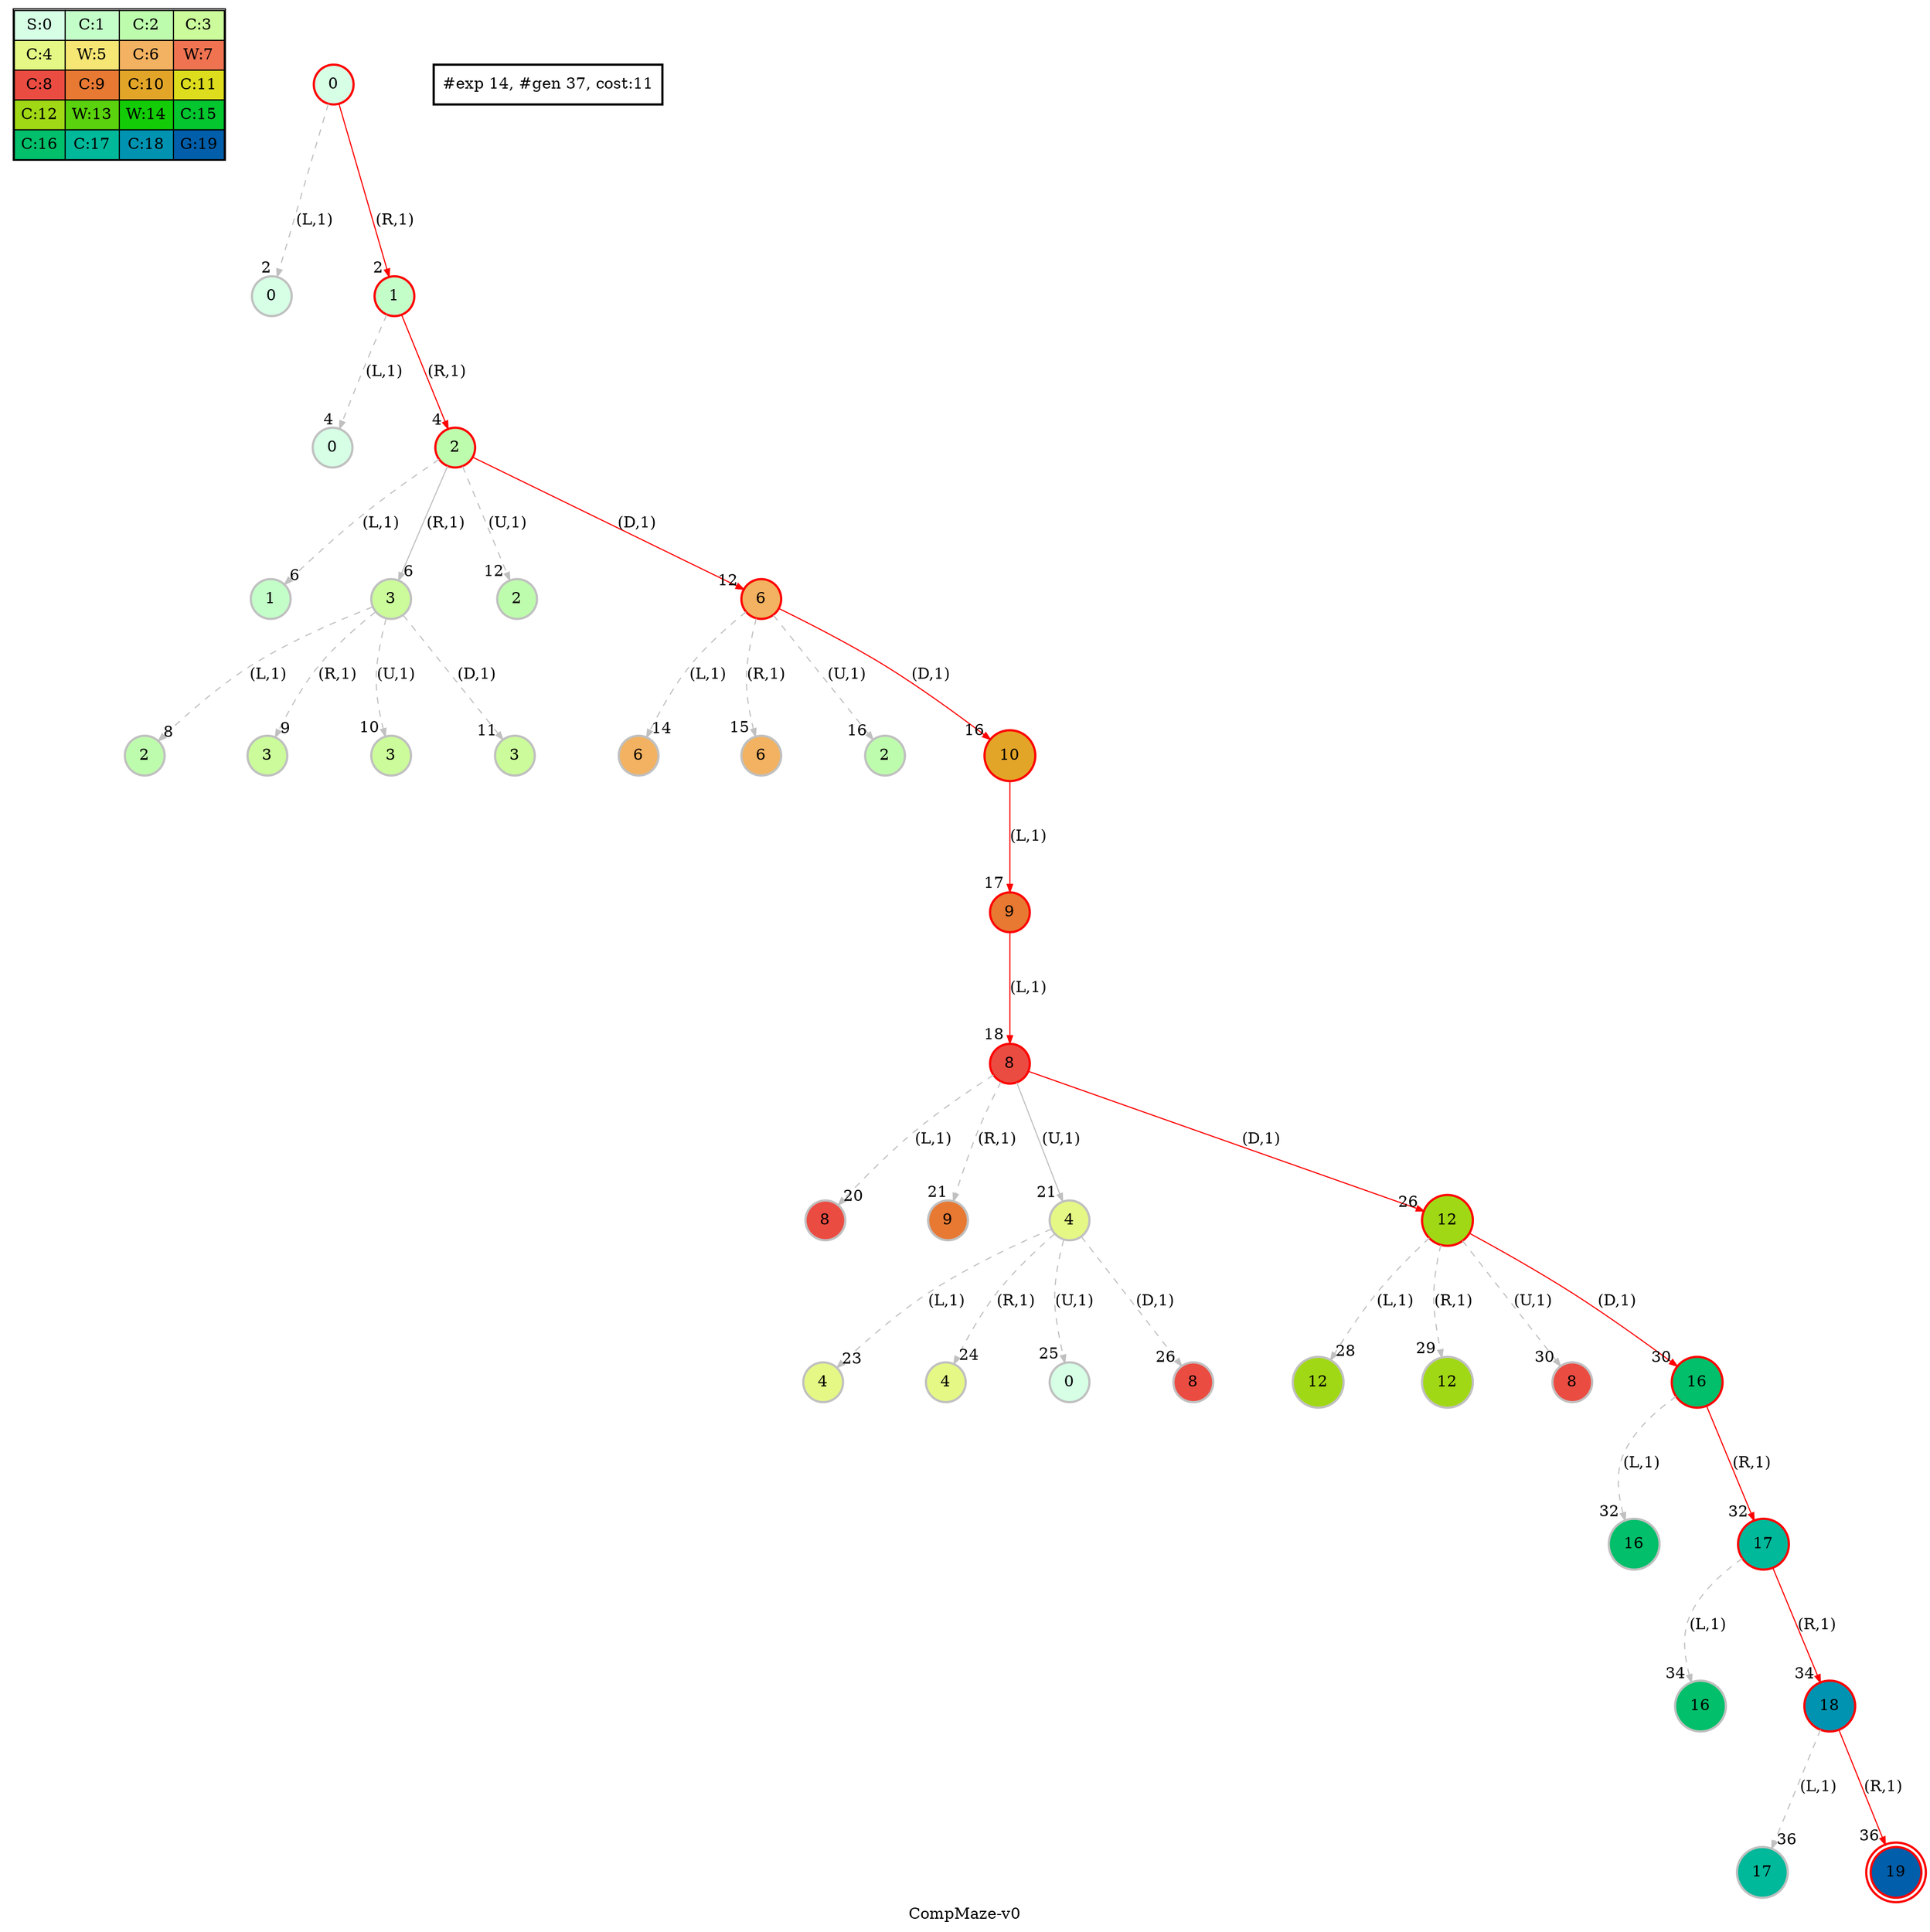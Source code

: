 digraph CompMaze { label="CompMaze-v0" nodesep=1 ranksep="1.2" node [shape=circle penwidth=2] edge [arrowsize=0.7] 
subgraph MAP {label=Map;map [shape=plaintext label=<<table border="1" cellpadding="5" cellspacing="0" cellborder="1"><tr><td bgcolor="0.39803922 0.15947579 0.99679532 1.        ">S:0</td><td bgcolor="0.35098039 0.23194764 0.99315867 1.        ">C:1</td><td bgcolor="0.29607843 0.31486959 0.98720184 1.        ">C:2</td><td bgcolor="0.24901961 0.38410575 0.98063477 1.        ">C:3</td></tr><tr><td bgcolor="0.19411765 0.46220388 0.97128103 1.        ">C:4</td><td bgcolor="0.14705882 0.52643216 0.96182564 1.        ">W:5</td><td bgcolor="0.09215686 0.59770746 0.94913494 1.        ">C:6</td><td bgcolor="0.0372549  0.66454018 0.93467977 1.        ">W:7</td></tr><tr><td bgcolor="0.00980392 0.71791192 0.92090552 1.        ">C:8</td><td bgcolor="0.06470588 0.77520398 0.9032472  1.        ">C:9</td><td bgcolor="0.11176471 0.81974048 0.88677369 1.        ">C:10</td><td bgcolor="0.16666667 0.8660254  0.8660254  1.        ">C:11</td></tr><tr><td bgcolor="0.21372549 0.9005867  0.84695821 1.        ">C:12</td><td bgcolor="0.26862745 0.93467977 0.82325295 1.        ">W:13</td><td bgcolor="0.32352941 0.96182564 0.79801723 1.        ">W:14</td><td bgcolor="0.37058824 0.97940977 0.77520398 1.        ">C:15</td></tr><tr><td bgcolor="0.4254902  0.99315867 0.74725253 1.        ">C:16</td><td bgcolor="0.47254902 0.99907048 0.72218645 1.        ">C:17</td><td bgcolor="0.52745098 0.99907048 0.69169844 1.        ">C:18</td><td bgcolor="0.5745098  0.99315867 0.66454018 1.        ">G:19</td></tr></table>>]} 
"0_0" [label="0" style=filled color=grey fillcolor="0.39803922 0.15947579 0.99679532 1.        " ];
"0_0.0-0" [label="0" style=filled color=grey fillcolor="0.39803922 0.15947579 0.99679532 1.        " ]; "0_0" -> "0_0.0-0" [label="(L,1)" headlabel=" 2 " style="dashed" color=grey ];  
"0_0" [label="0" style=filled color=black color=red fillcolor="0.39803922 0.15947579 0.99679532 1.        " ];"0_0.1-1" [label="1" style=filled color=grey color=red fillcolor="0.35098039 0.23194764 0.99315867 1.        " ]; "0_0" -> "0_0.1-1" [label="(R,1)" headlabel=" 2 " style="" color=grey color=red ];  
"0_0.1.0-0" [label="0" style=filled color=grey fillcolor="0.39803922 0.15947579 0.99679532 1.        " ]; "0_0.1-1" -> "0_0.1.0-0" [label="(L,1)" headlabel=" 4 " style="dashed" color=grey ];  
"0_0.1-1" [label="1" style=filled color=black color=red fillcolor="0.35098039 0.23194764 0.99315867 1.        " ];"0_0.1.2-1" [label="2" style=filled color=grey color=red fillcolor="0.29607843 0.31486959 0.98720184 1.        " ]; "0_0.1-1" -> "0_0.1.2-1" [label="(R,1)" headlabel=" 4 " style="" color=grey color=red ];  
"0_0.1.2.1-0" [label="1" style=filled color=grey fillcolor="0.35098039 0.23194764 0.99315867 1.        " ]; "0_0.1.2-1" -> "0_0.1.2.1-0" [label="(L,1)" headlabel=" 6 " style="dashed" color=grey ];  
"0_0.1.2-1" [label="2" style=filled color=black color=red fillcolor="0.29607843 0.31486959 0.98720184 1.        " ];"0_0.1.2.3-1" [label="3" style=filled color=grey fillcolor="0.24901961 0.38410575 0.98063477 1.        " ]; "0_0.1.2-1" -> "0_0.1.2.3-1" [label="(R,1)" headlabel=" 6 " style="" color=grey ];  
"0_0.1.2.3.2-0" [label="2" style=filled color=grey fillcolor="0.29607843 0.31486959 0.98720184 1.        " ]; "0_0.1.2.3-1" -> "0_0.1.2.3.2-0" [label="(L,1)" headlabel=" 8 " style="dashed" color=grey ];  
"0_0.1.2.3.3-1" [label="3" style=filled color=grey fillcolor="0.24901961 0.38410575 0.98063477 1.        " ]; "0_0.1.2.3-1" -> "0_0.1.2.3.3-1" [label="(R,1)" headlabel=" 9 " style="dashed" color=grey ];  
"0_0.1.2.3.3-2" [label="3" style=filled color=grey fillcolor="0.24901961 0.38410575 0.98063477 1.        " ]; "0_0.1.2.3-1" -> "0_0.1.2.3.3-2" [label="(U,1)" headlabel=" 10 " style="dashed" color=grey ];  
"0_0.1.2.3.3-3" [label="3" style=filled color=grey fillcolor="0.24901961 0.38410575 0.98063477 1.        " ]; "0_0.1.2.3-1" -> "0_0.1.2.3.3-3" [label="(D,1)" headlabel=" 11 " style="dashed" color=grey ];  
"0_0.1.2.2-2" [label="2" style=filled color=grey fillcolor="0.29607843 0.31486959 0.98720184 1.        " ]; "0_0.1.2-1" -> "0_0.1.2.2-2" [label="(U,1)" headlabel=" 12 " style="dashed" color=grey ];  
"0_0.1.2.6-3" [label="6" style=filled color=grey color=red fillcolor="0.09215686 0.59770746 0.94913494 1.        " ]; "0_0.1.2-1" -> "0_0.1.2.6-3" [label="(D,1)" headlabel=" 12 " style="" color=grey color=red ];  
"0_0.1.2.6.6-0" [label="6" style=filled color=grey fillcolor="0.09215686 0.59770746 0.94913494 1.        " ]; "0_0.1.2.6-3" -> "0_0.1.2.6.6-0" [label="(L,1)" headlabel=" 14 " style="dashed" color=grey ];  
"0_0.1.2.6.6-1" [label="6" style=filled color=grey fillcolor="0.09215686 0.59770746 0.94913494 1.        " ]; "0_0.1.2.6-3" -> "0_0.1.2.6.6-1" [label="(R,1)" headlabel=" 15 " style="dashed" color=grey ];  
"0_0.1.2.6.2-2" [label="2" style=filled color=grey fillcolor="0.29607843 0.31486959 0.98720184 1.        " ]; "0_0.1.2.6-3" -> "0_0.1.2.6.2-2" [label="(U,1)" headlabel=" 16 " style="dashed" color=grey ];  
"0_0.1.2.6-3" [label="6" style=filled color=black color=red fillcolor="0.09215686 0.59770746 0.94913494 1.        " ];"0_0.1.2.6.10-3" [label="10" style=filled color=grey color=red fillcolor="0.11176471 0.81974048 0.88677369 1.        " ]; "0_0.1.2.6-3" -> "0_0.1.2.6.10-3" [label="(D,1)" headlabel=" 16 " style="" color=grey color=red ];  
"0_0.1.2.6.10-3" [label="10" style=filled color=black color=red fillcolor="0.11176471 0.81974048 0.88677369 1.        " ];"0_0.1.2.6.10.9-0" [label="9" style=filled color=grey color=red fillcolor="0.06470588 0.77520398 0.9032472  1.        " ]; "0_0.1.2.6.10-3" -> "0_0.1.2.6.10.9-0" [label="(L,1)" headlabel=" 17 " style="" color=grey color=red ];  
"0_0.1.2.6.10.9-0" [label="9" style=filled color=black color=red fillcolor="0.06470588 0.77520398 0.9032472  1.        " ];"0_0.1.2.6.10.9.8-0" [label="8" style=filled color=grey color=red fillcolor="0.00980392 0.71791192 0.92090552 1.        " ]; "0_0.1.2.6.10.9-0" -> "0_0.1.2.6.10.9.8-0" [label="(L,1)" headlabel=" 18 " style="" color=grey color=red ];  
"0_0.1.2.6.10.9.8.8-0" [label="8" style=filled color=grey fillcolor="0.00980392 0.71791192 0.92090552 1.        " ]; "0_0.1.2.6.10.9.8-0" -> "0_0.1.2.6.10.9.8.8-0" [label="(L,1)" headlabel=" 20 " style="dashed" color=grey ];  
"0_0.1.2.6.10.9.8.9-1" [label="9" style=filled color=grey fillcolor="0.06470588 0.77520398 0.9032472  1.        " ]; "0_0.1.2.6.10.9.8-0" -> "0_0.1.2.6.10.9.8.9-1" [label="(R,1)" headlabel=" 21 " style="dashed" color=grey ];  
"0_0.1.2.6.10.9.8-0" [label="8" style=filled color=black color=red fillcolor="0.00980392 0.71791192 0.92090552 1.        " ];"0_0.1.2.6.10.9.8.4-2" [label="4" style=filled color=grey fillcolor="0.19411765 0.46220388 0.97128103 1.        " ]; "0_0.1.2.6.10.9.8-0" -> "0_0.1.2.6.10.9.8.4-2" [label="(U,1)" headlabel=" 21 " style="" color=grey ];  
"0_0.1.2.6.10.9.8.4.4-0" [label="4" style=filled color=grey fillcolor="0.19411765 0.46220388 0.97128103 1.        " ]; "0_0.1.2.6.10.9.8.4-2" -> "0_0.1.2.6.10.9.8.4.4-0" [label="(L,1)" headlabel=" 23 " style="dashed" color=grey ];  
"0_0.1.2.6.10.9.8.4.4-1" [label="4" style=filled color=grey fillcolor="0.19411765 0.46220388 0.97128103 1.        " ]; "0_0.1.2.6.10.9.8.4-2" -> "0_0.1.2.6.10.9.8.4.4-1" [label="(R,1)" headlabel=" 24 " style="dashed" color=grey ];  
"0_0.1.2.6.10.9.8.4.0-2" [label="0" style=filled color=grey fillcolor="0.39803922 0.15947579 0.99679532 1.        " ]; "0_0.1.2.6.10.9.8.4-2" -> "0_0.1.2.6.10.9.8.4.0-2" [label="(U,1)" headlabel=" 25 " style="dashed" color=grey ];  
"0_0.1.2.6.10.9.8.4.8-3" [label="8" style=filled color=grey fillcolor="0.00980392 0.71791192 0.92090552 1.        " ]; "0_0.1.2.6.10.9.8.4-2" -> "0_0.1.2.6.10.9.8.4.8-3" [label="(D,1)" headlabel=" 26 " style="dashed" color=grey ];  
"0_0.1.2.6.10.9.8.12-3" [label="12" style=filled color=grey color=red fillcolor="0.21372549 0.9005867  0.84695821 1.        " ]; "0_0.1.2.6.10.9.8-0" -> "0_0.1.2.6.10.9.8.12-3" [label="(D,1)" headlabel=" 26 " style="" color=grey color=red ];  
"0_0.1.2.6.10.9.8.12.12-0" [label="12" style=filled color=grey fillcolor="0.21372549 0.9005867  0.84695821 1.        " ]; "0_0.1.2.6.10.9.8.12-3" -> "0_0.1.2.6.10.9.8.12.12-0" [label="(L,1)" headlabel=" 28 " style="dashed" color=grey ];  
"0_0.1.2.6.10.9.8.12.12-1" [label="12" style=filled color=grey fillcolor="0.21372549 0.9005867  0.84695821 1.        " ]; "0_0.1.2.6.10.9.8.12-3" -> "0_0.1.2.6.10.9.8.12.12-1" [label="(R,1)" headlabel=" 29 " style="dashed" color=grey ];  
"0_0.1.2.6.10.9.8.12.8-2" [label="8" style=filled color=grey fillcolor="0.00980392 0.71791192 0.92090552 1.        " ]; "0_0.1.2.6.10.9.8.12-3" -> "0_0.1.2.6.10.9.8.12.8-2" [label="(U,1)" headlabel=" 30 " style="dashed" color=grey ];  
"0_0.1.2.6.10.9.8.12-3" [label="12" style=filled color=black color=red fillcolor="0.21372549 0.9005867  0.84695821 1.        " ];"0_0.1.2.6.10.9.8.12.16-3" [label="16" style=filled color=grey color=red fillcolor="0.4254902  0.99315867 0.74725253 1.        " ]; "0_0.1.2.6.10.9.8.12-3" -> "0_0.1.2.6.10.9.8.12.16-3" [label="(D,1)" headlabel=" 30 " style="" color=grey color=red ];  
"0_0.1.2.6.10.9.8.12.16.16-0" [label="16" style=filled color=grey fillcolor="0.4254902  0.99315867 0.74725253 1.        " ]; "0_0.1.2.6.10.9.8.12.16-3" -> "0_0.1.2.6.10.9.8.12.16.16-0" [label="(L,1)" headlabel=" 32 " style="dashed" color=grey ];  
"0_0.1.2.6.10.9.8.12.16-3" [label="16" style=filled color=black color=red fillcolor="0.4254902  0.99315867 0.74725253 1.        " ];"0_0.1.2.6.10.9.8.12.16.17-1" [label="17" style=filled color=grey color=red fillcolor="0.47254902 0.99907048 0.72218645 1.        " ]; "0_0.1.2.6.10.9.8.12.16-3" -> "0_0.1.2.6.10.9.8.12.16.17-1" [label="(R,1)" headlabel=" 32 " style="" color=grey color=red ];  
"0_0.1.2.6.10.9.8.12.16.17.16-0" [label="16" style=filled color=grey fillcolor="0.4254902  0.99315867 0.74725253 1.        " ]; "0_0.1.2.6.10.9.8.12.16.17-1" -> "0_0.1.2.6.10.9.8.12.16.17.16-0" [label="(L,1)" headlabel=" 34 " style="dashed" color=grey ];  
"0_0.1.2.6.10.9.8.12.16.17-1" [label="17" style=filled color=black color=red fillcolor="0.47254902 0.99907048 0.72218645 1.        " ];"0_0.1.2.6.10.9.8.12.16.17.18-1" [label="18" style=filled color=grey color=red fillcolor="0.52745098 0.99907048 0.69169844 1.        " ]; "0_0.1.2.6.10.9.8.12.16.17-1" -> "0_0.1.2.6.10.9.8.12.16.17.18-1" [label="(R,1)" headlabel=" 34 " style="" color=grey color=red ];  
"0_0.1.2.6.10.9.8.12.16.17.18.17-0" [label="17" style=filled color=grey fillcolor="0.47254902 0.99907048 0.72218645 1.        " ]; "0_0.1.2.6.10.9.8.12.16.17.18-1" -> "0_0.1.2.6.10.9.8.12.16.17.18.17-0" [label="(L,1)" headlabel=" 36 " style="dashed" color=grey ];  

"0_0.1.2.6.10.9.8.12.16.17.18-1" [label="18" style=filled color=black color=red fillcolor="0.52745098 0.99907048 0.69169844 1.        " ];"0_0.1.2.6.10.9.8.12.16.17.18.19-1" [label="19" style=filled color=black color=red fillcolor="0.5745098  0.99315867 0.66454018 1.        " peripheries=2 /*GOALSTATE*/]; "0_0.1.2.6.10.9.8.12.16.17.18-1" -> "0_0.1.2.6.10.9.8.12.16.17.18.19-1" [label="(R,1)" headlabel=" 36 " style="" color=grey color=red ]; 
"#exp 14, #gen 37, cost:11" [ shape=box ]; }
